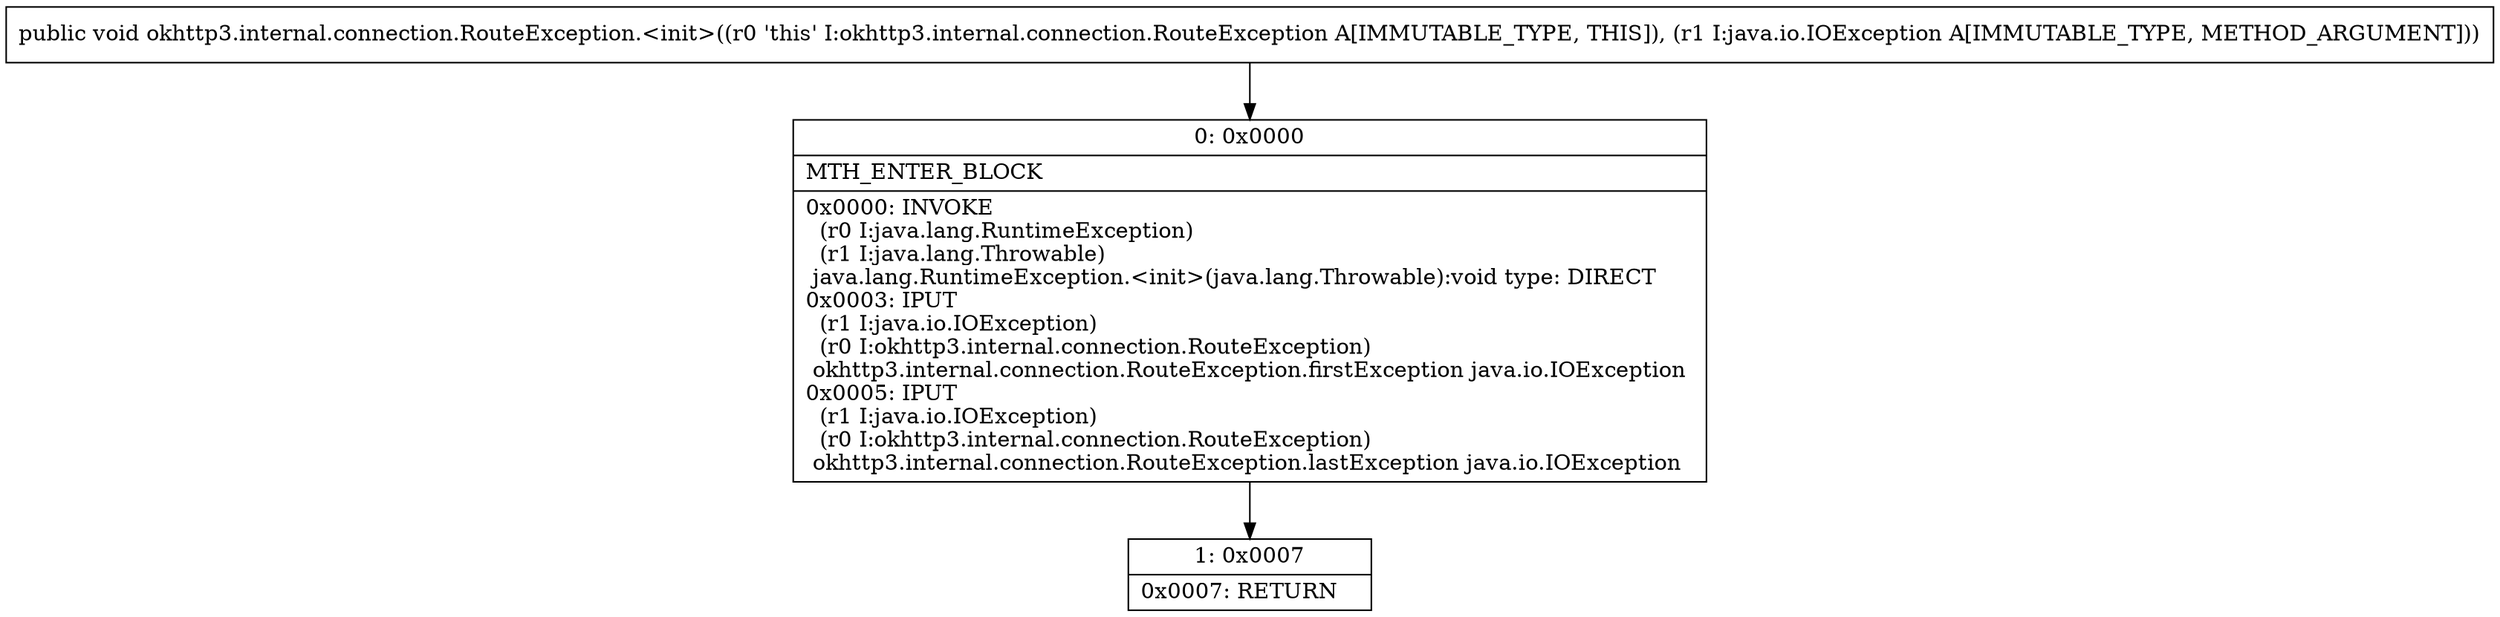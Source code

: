 digraph "CFG forokhttp3.internal.connection.RouteException.\<init\>(Ljava\/io\/IOException;)V" {
Node_0 [shape=record,label="{0\:\ 0x0000|MTH_ENTER_BLOCK\l|0x0000: INVOKE  \l  (r0 I:java.lang.RuntimeException)\l  (r1 I:java.lang.Throwable)\l java.lang.RuntimeException.\<init\>(java.lang.Throwable):void type: DIRECT \l0x0003: IPUT  \l  (r1 I:java.io.IOException)\l  (r0 I:okhttp3.internal.connection.RouteException)\l okhttp3.internal.connection.RouteException.firstException java.io.IOException \l0x0005: IPUT  \l  (r1 I:java.io.IOException)\l  (r0 I:okhttp3.internal.connection.RouteException)\l okhttp3.internal.connection.RouteException.lastException java.io.IOException \l}"];
Node_1 [shape=record,label="{1\:\ 0x0007|0x0007: RETURN   \l}"];
MethodNode[shape=record,label="{public void okhttp3.internal.connection.RouteException.\<init\>((r0 'this' I:okhttp3.internal.connection.RouteException A[IMMUTABLE_TYPE, THIS]), (r1 I:java.io.IOException A[IMMUTABLE_TYPE, METHOD_ARGUMENT])) }"];
MethodNode -> Node_0;
Node_0 -> Node_1;
}

